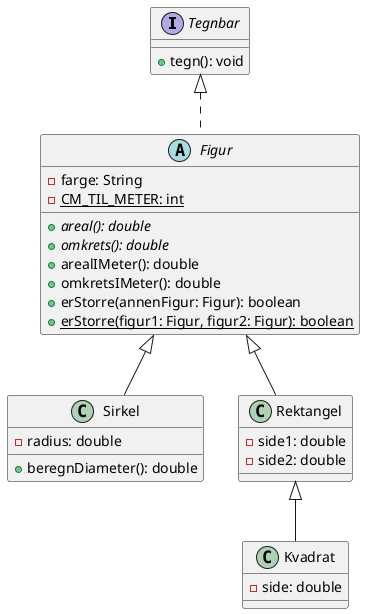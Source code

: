 @startuml

Tegnbar <|.. Figur
Figur <|-- Sirkel
Figur <|-- Rektangel
Rektangel <|-- Kvadrat

interface Tegnbar {
    + tegn(): void
}

abstract class Figur {
    - farge: String
    {static} - CM_TIL_METER: int
    {abstract} + areal(): double
    {abstract} + omkrets(): double
    + arealIMeter(): double
    + omkretsIMeter(): double
    + erStorre(annenFigur: Figur): boolean
    + {static} erStorre(figur1: Figur, figur2: Figur): boolean
}

class Sirkel {
    - radius: double
    + beregnDiameter(): double
}

class Rektangel {
    - side1: double
    - side2: double
}

class Kvadrat {
    - side: double
}

@enduml